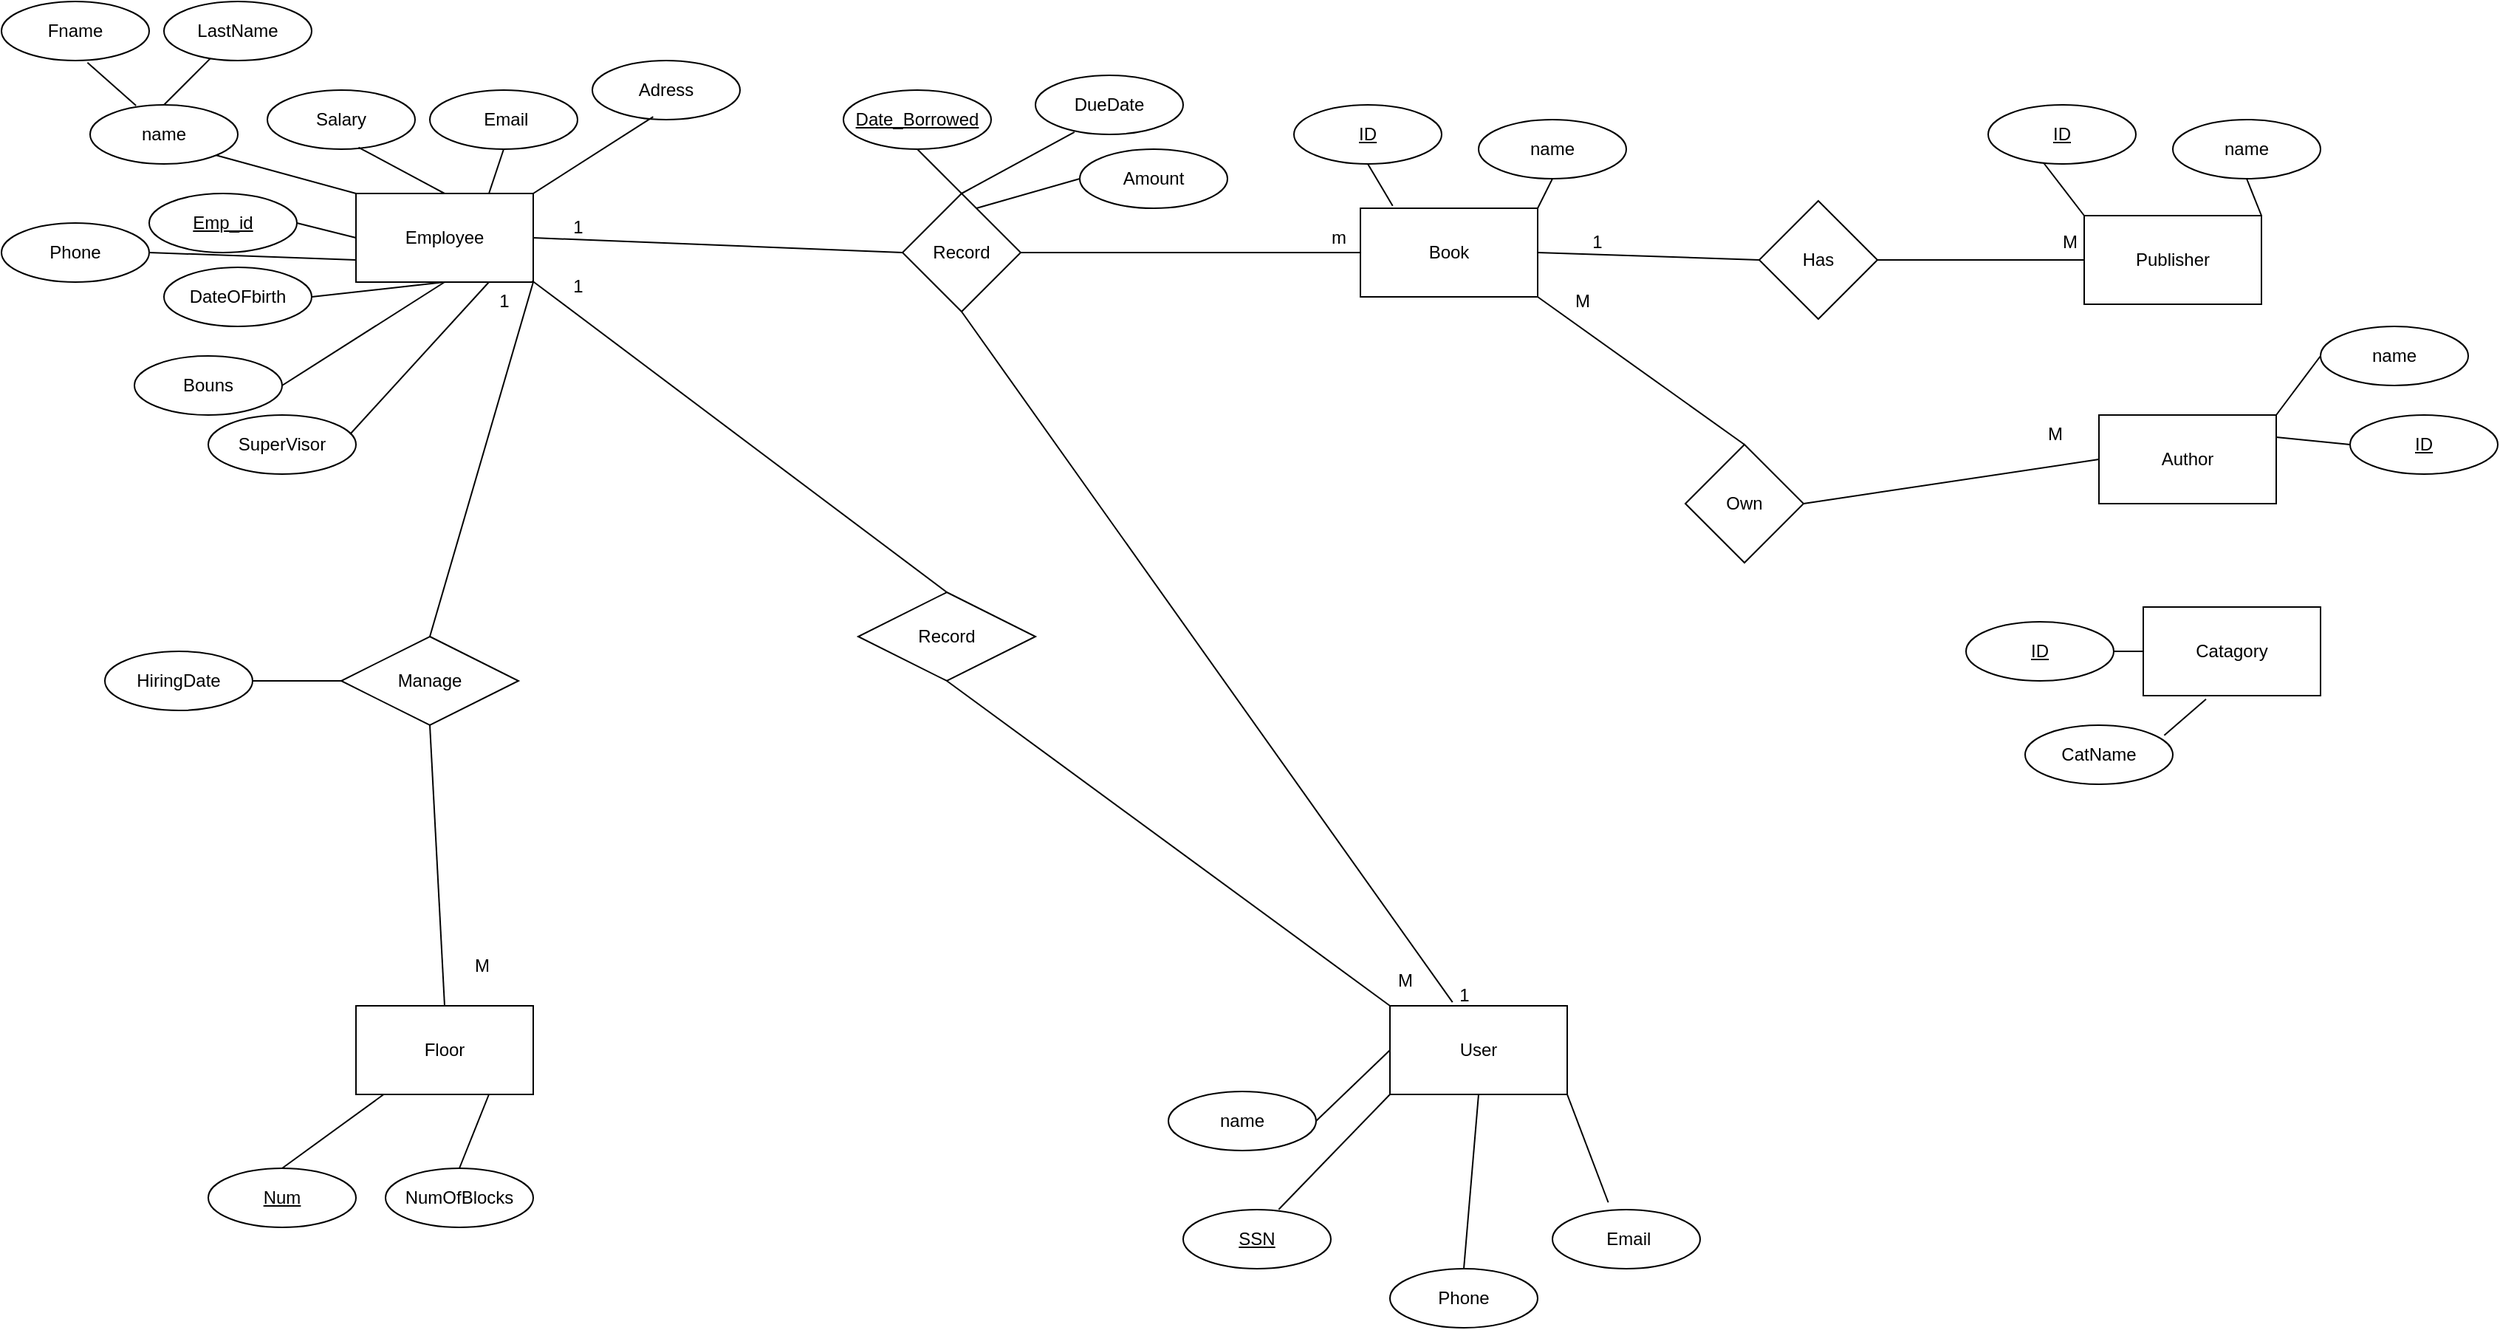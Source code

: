<mxfile version="24.5.3" type="device">
  <diagram name="Page-1" id="QOAjS-sZBhxPhONLsg_z">
    <mxGraphModel dx="2368" dy="731" grid="1" gridSize="10" guides="1" tooltips="1" connect="1" arrows="1" fold="1" page="1" pageScale="1" pageWidth="850" pageHeight="1100" math="0" shadow="0">
      <root>
        <mxCell id="0" />
        <mxCell id="1" parent="0" />
        <mxCell id="lboVjkQv_OvwGQ1xK2vI-1" value="Employee" style="rounded=0;whiteSpace=wrap;html=1;" parent="1" vertex="1">
          <mxGeometry x="20" y="220" width="120" height="60" as="geometry" />
        </mxCell>
        <mxCell id="lboVjkQv_OvwGQ1xK2vI-2" value="Floor" style="rounded=0;whiteSpace=wrap;html=1;" parent="1" vertex="1">
          <mxGeometry x="20" y="770" width="120" height="60" as="geometry" />
        </mxCell>
        <mxCell id="lboVjkQv_OvwGQ1xK2vI-3" value="User" style="rounded=0;whiteSpace=wrap;html=1;" parent="1" vertex="1">
          <mxGeometry x="720" y="770" width="120" height="60" as="geometry" />
        </mxCell>
        <mxCell id="lboVjkQv_OvwGQ1xK2vI-4" value="Book" style="rounded=0;whiteSpace=wrap;html=1;" parent="1" vertex="1">
          <mxGeometry x="700" y="230" width="120" height="60" as="geometry" />
        </mxCell>
        <mxCell id="RXQW7WH9euAII3Hrxhgl-2" value="DateOFbirth" style="ellipse;whiteSpace=wrap;html=1;align=center;" vertex="1" parent="1">
          <mxGeometry x="-110" y="270" width="100" height="40" as="geometry" />
        </mxCell>
        <mxCell id="RXQW7WH9euAII3Hrxhgl-6" value="Salary" style="ellipse;whiteSpace=wrap;html=1;align=center;" vertex="1" parent="1">
          <mxGeometry x="-40" y="150" width="100" height="40" as="geometry" />
        </mxCell>
        <mxCell id="RXQW7WH9euAII3Hrxhgl-7" value="Fname" style="ellipse;whiteSpace=wrap;html=1;align=center;" vertex="1" parent="1">
          <mxGeometry x="-220" y="90" width="100" height="40" as="geometry" />
        </mxCell>
        <mxCell id="RXQW7WH9euAII3Hrxhgl-8" value="name" style="ellipse;whiteSpace=wrap;html=1;align=center;" vertex="1" parent="1">
          <mxGeometry x="-160" y="160" width="100" height="40" as="geometry" />
        </mxCell>
        <mxCell id="RXQW7WH9euAII3Hrxhgl-9" value="LastName" style="ellipse;whiteSpace=wrap;html=1;align=center;" vertex="1" parent="1">
          <mxGeometry x="-110" y="90" width="100" height="40" as="geometry" />
        </mxCell>
        <mxCell id="RXQW7WH9euAII3Hrxhgl-10" value="&amp;nbsp;Email" style="ellipse;whiteSpace=wrap;html=1;align=center;" vertex="1" parent="1">
          <mxGeometry x="70" y="150" width="100" height="40" as="geometry" />
        </mxCell>
        <mxCell id="RXQW7WH9euAII3Hrxhgl-11" value="Emp_id" style="ellipse;whiteSpace=wrap;html=1;align=center;fontStyle=4;" vertex="1" parent="1">
          <mxGeometry x="-120" y="220" width="100" height="40" as="geometry" />
        </mxCell>
        <mxCell id="RXQW7WH9euAII3Hrxhgl-13" value="Phone" style="ellipse;whiteSpace=wrap;html=1;align=center;" vertex="1" parent="1">
          <mxGeometry x="-220" y="240" width="100" height="40" as="geometry" />
        </mxCell>
        <mxCell id="RXQW7WH9euAII3Hrxhgl-14" value="Adress" style="ellipse;whiteSpace=wrap;html=1;align=center;" vertex="1" parent="1">
          <mxGeometry x="180" y="130" width="100" height="40" as="geometry" />
        </mxCell>
        <mxCell id="RXQW7WH9euAII3Hrxhgl-15" value="Bouns" style="ellipse;whiteSpace=wrap;html=1;align=center;" vertex="1" parent="1">
          <mxGeometry x="-130" y="330" width="100" height="40" as="geometry" />
        </mxCell>
        <mxCell id="RXQW7WH9euAII3Hrxhgl-16" value="SuperVisor" style="ellipse;whiteSpace=wrap;html=1;align=center;" vertex="1" parent="1">
          <mxGeometry x="-80" y="370" width="100" height="40" as="geometry" />
        </mxCell>
        <mxCell id="RXQW7WH9euAII3Hrxhgl-35" value="" style="endArrow=none;html=1;rounded=0;entryX=0.412;entryY=0.951;entryDx=0;entryDy=0;entryPerimeter=0;exitX=1;exitY=0;exitDx=0;exitDy=0;" edge="1" parent="1" source="lboVjkQv_OvwGQ1xK2vI-1" target="RXQW7WH9euAII3Hrxhgl-14">
          <mxGeometry relative="1" as="geometry">
            <mxPoint x="30" y="290" as="sourcePoint" />
            <mxPoint x="190" y="290" as="targetPoint" />
          </mxGeometry>
        </mxCell>
        <mxCell id="RXQW7WH9euAII3Hrxhgl-44" value="" style="endArrow=none;html=1;rounded=0;exitX=0.75;exitY=1;exitDx=0;exitDy=0;" edge="1" parent="1" source="lboVjkQv_OvwGQ1xK2vI-1">
          <mxGeometry relative="1" as="geometry">
            <mxPoint x="230" y="310" as="sourcePoint" />
            <mxPoint x="16" y="383" as="targetPoint" />
          </mxGeometry>
        </mxCell>
        <mxCell id="RXQW7WH9euAII3Hrxhgl-45" value="" style="endArrow=none;html=1;rounded=0;entryX=1;entryY=0.5;entryDx=0;entryDy=0;exitX=0.5;exitY=1;exitDx=0;exitDy=0;" edge="1" parent="1" source="lboVjkQv_OvwGQ1xK2vI-1" target="RXQW7WH9euAII3Hrxhgl-15">
          <mxGeometry relative="1" as="geometry">
            <mxPoint x="240" y="320" as="sourcePoint" />
            <mxPoint x="321" y="268" as="targetPoint" />
          </mxGeometry>
        </mxCell>
        <mxCell id="RXQW7WH9euAII3Hrxhgl-46" value="" style="endArrow=none;html=1;rounded=0;entryX=1;entryY=0.5;entryDx=0;entryDy=0;exitX=0.5;exitY=1;exitDx=0;exitDy=0;" edge="1" parent="1" source="lboVjkQv_OvwGQ1xK2vI-1" target="RXQW7WH9euAII3Hrxhgl-2">
          <mxGeometry relative="1" as="geometry">
            <mxPoint x="250" y="330" as="sourcePoint" />
            <mxPoint x="331" y="278" as="targetPoint" />
          </mxGeometry>
        </mxCell>
        <mxCell id="RXQW7WH9euAII3Hrxhgl-47" value="" style="endArrow=none;html=1;rounded=0;entryX=1;entryY=0.5;entryDx=0;entryDy=0;exitX=0;exitY=0.75;exitDx=0;exitDy=0;" edge="1" parent="1" source="lboVjkQv_OvwGQ1xK2vI-1" target="RXQW7WH9euAII3Hrxhgl-13">
          <mxGeometry relative="1" as="geometry">
            <mxPoint x="260" y="340" as="sourcePoint" />
            <mxPoint x="341" y="288" as="targetPoint" />
          </mxGeometry>
        </mxCell>
        <mxCell id="RXQW7WH9euAII3Hrxhgl-48" value="" style="endArrow=none;html=1;rounded=0;entryX=0;entryY=0.5;entryDx=0;entryDy=0;exitX=1;exitY=0.5;exitDx=0;exitDy=0;" edge="1" parent="1" source="RXQW7WH9euAII3Hrxhgl-11" target="lboVjkQv_OvwGQ1xK2vI-1">
          <mxGeometry relative="1" as="geometry">
            <mxPoint x="270" y="350" as="sourcePoint" />
            <mxPoint x="351" y="298" as="targetPoint" />
          </mxGeometry>
        </mxCell>
        <mxCell id="RXQW7WH9euAII3Hrxhgl-49" value="" style="endArrow=none;html=1;rounded=0;entryX=0.311;entryY=0.013;entryDx=0;entryDy=0;entryPerimeter=0;exitX=0.582;exitY=1.034;exitDx=0;exitDy=0;exitPerimeter=0;" edge="1" parent="1" source="RXQW7WH9euAII3Hrxhgl-7" target="RXQW7WH9euAII3Hrxhgl-8">
          <mxGeometry relative="1" as="geometry">
            <mxPoint x="280" y="360" as="sourcePoint" />
            <mxPoint x="361" y="308" as="targetPoint" />
          </mxGeometry>
        </mxCell>
        <mxCell id="RXQW7WH9euAII3Hrxhgl-50" value="" style="endArrow=none;html=1;rounded=0;entryX=1;entryY=1;entryDx=0;entryDy=0;exitX=0;exitY=0;exitDx=0;exitDy=0;" edge="1" parent="1" source="lboVjkQv_OvwGQ1xK2vI-1" target="RXQW7WH9euAII3Hrxhgl-8">
          <mxGeometry relative="1" as="geometry">
            <mxPoint x="290" y="370" as="sourcePoint" />
            <mxPoint x="371" y="318" as="targetPoint" />
          </mxGeometry>
        </mxCell>
        <mxCell id="RXQW7WH9euAII3Hrxhgl-51" value="" style="endArrow=none;html=1;rounded=0;exitX=0.5;exitY=0;exitDx=0;exitDy=0;" edge="1" parent="1" source="RXQW7WH9euAII3Hrxhgl-8" target="RXQW7WH9euAII3Hrxhgl-9">
          <mxGeometry relative="1" as="geometry">
            <mxPoint x="300" y="380" as="sourcePoint" />
            <mxPoint x="381" y="328" as="targetPoint" />
          </mxGeometry>
        </mxCell>
        <mxCell id="RXQW7WH9euAII3Hrxhgl-52" value="" style="endArrow=none;html=1;rounded=0;entryX=0.617;entryY=0.969;entryDx=0;entryDy=0;entryPerimeter=0;exitX=0.5;exitY=0;exitDx=0;exitDy=0;" edge="1" parent="1" source="lboVjkQv_OvwGQ1xK2vI-1" target="RXQW7WH9euAII3Hrxhgl-6">
          <mxGeometry relative="1" as="geometry">
            <mxPoint x="310" y="390" as="sourcePoint" />
            <mxPoint x="391" y="338" as="targetPoint" />
          </mxGeometry>
        </mxCell>
        <mxCell id="RXQW7WH9euAII3Hrxhgl-53" value="" style="endArrow=none;html=1;rounded=0;entryX=0.5;entryY=1;entryDx=0;entryDy=0;exitX=0.75;exitY=0;exitDx=0;exitDy=0;" edge="1" parent="1" source="lboVjkQv_OvwGQ1xK2vI-1" target="RXQW7WH9euAII3Hrxhgl-10">
          <mxGeometry relative="1" as="geometry">
            <mxPoint x="320" y="400" as="sourcePoint" />
            <mxPoint x="401" y="348" as="targetPoint" />
          </mxGeometry>
        </mxCell>
        <mxCell id="RXQW7WH9euAII3Hrxhgl-56" value="Num" style="ellipse;whiteSpace=wrap;html=1;align=center;fontStyle=4;" vertex="1" parent="1">
          <mxGeometry x="-80" y="880" width="100" height="40" as="geometry" />
        </mxCell>
        <mxCell id="RXQW7WH9euAII3Hrxhgl-57" value="NumOfBlocks" style="ellipse;whiteSpace=wrap;html=1;align=center;" vertex="1" parent="1">
          <mxGeometry x="40" y="880" width="100" height="40" as="geometry" />
        </mxCell>
        <mxCell id="RXQW7WH9euAII3Hrxhgl-58" value="" style="endArrow=none;html=1;rounded=0;exitX=0.5;exitY=0;exitDx=0;exitDy=0;" edge="1" parent="1" source="RXQW7WH9euAII3Hrxhgl-56" target="lboVjkQv_OvwGQ1xK2vI-2">
          <mxGeometry relative="1" as="geometry">
            <mxPoint x="154" y="667" as="sourcePoint" />
            <mxPoint x="60" y="770" as="targetPoint" />
          </mxGeometry>
        </mxCell>
        <mxCell id="RXQW7WH9euAII3Hrxhgl-59" value="" style="endArrow=none;html=1;rounded=0;exitX=0.5;exitY=0;exitDx=0;exitDy=0;entryX=0.75;entryY=1;entryDx=0;entryDy=0;" edge="1" parent="1" source="RXQW7WH9euAII3Hrxhgl-57" target="lboVjkQv_OvwGQ1xK2vI-2">
          <mxGeometry relative="1" as="geometry">
            <mxPoint x="130" y="300" as="sourcePoint" />
            <mxPoint x="36" y="403" as="targetPoint" />
          </mxGeometry>
        </mxCell>
        <mxCell id="RXQW7WH9euAII3Hrxhgl-60" value="Manage" style="shape=rhombus;perimeter=rhombusPerimeter;whiteSpace=wrap;html=1;align=center;" vertex="1" parent="1">
          <mxGeometry x="10" y="520" width="120" height="60" as="geometry" />
        </mxCell>
        <mxCell id="RXQW7WH9euAII3Hrxhgl-61" value="" style="endArrow=none;html=1;rounded=0;exitX=0.5;exitY=0;exitDx=0;exitDy=0;entryX=1;entryY=1;entryDx=0;entryDy=0;" edge="1" parent="1" source="RXQW7WH9euAII3Hrxhgl-60" target="lboVjkQv_OvwGQ1xK2vI-1">
          <mxGeometry relative="1" as="geometry">
            <mxPoint x="120" y="290" as="sourcePoint" />
            <mxPoint x="120" y="270" as="targetPoint" />
          </mxGeometry>
        </mxCell>
        <mxCell id="RXQW7WH9euAII3Hrxhgl-62" value="" style="endArrow=none;html=1;rounded=0;exitX=0.5;exitY=0;exitDx=0;exitDy=0;entryX=0.5;entryY=1;entryDx=0;entryDy=0;" edge="1" parent="1" source="lboVjkQv_OvwGQ1xK2vI-2" target="RXQW7WH9euAII3Hrxhgl-60">
          <mxGeometry relative="1" as="geometry">
            <mxPoint x="80" y="530" as="sourcePoint" />
            <mxPoint x="150" y="290" as="targetPoint" />
          </mxGeometry>
        </mxCell>
        <mxCell id="RXQW7WH9euAII3Hrxhgl-63" value="1" style="text;html=1;align=center;verticalAlign=middle;resizable=0;points=[];autosize=1;strokeColor=none;fillColor=none;" vertex="1" parent="1">
          <mxGeometry x="105" y="278" width="30" height="30" as="geometry" />
        </mxCell>
        <mxCell id="RXQW7WH9euAII3Hrxhgl-65" value="HiringDate" style="ellipse;whiteSpace=wrap;html=1;align=center;" vertex="1" parent="1">
          <mxGeometry x="-150" y="530" width="100" height="40" as="geometry" />
        </mxCell>
        <mxCell id="RXQW7WH9euAII3Hrxhgl-66" value="" style="endArrow=none;html=1;rounded=0;exitX=1;exitY=0.5;exitDx=0;exitDy=0;entryX=0;entryY=0.5;entryDx=0;entryDy=0;" edge="1" parent="1" source="RXQW7WH9euAII3Hrxhgl-65" target="RXQW7WH9euAII3Hrxhgl-60">
          <mxGeometry relative="1" as="geometry">
            <mxPoint x="210" y="550" as="sourcePoint" />
            <mxPoint x="370" y="550" as="targetPoint" />
          </mxGeometry>
        </mxCell>
        <mxCell id="RXQW7WH9euAII3Hrxhgl-67" value="M" style="text;html=1;align=center;verticalAlign=middle;resizable=0;points=[];autosize=1;strokeColor=none;fillColor=none;" vertex="1" parent="1">
          <mxGeometry x="90" y="728" width="30" height="30" as="geometry" />
        </mxCell>
        <mxCell id="RXQW7WH9euAII3Hrxhgl-69" value="Record" style="shape=rhombus;perimeter=rhombusPerimeter;whiteSpace=wrap;html=1;align=center;" vertex="1" parent="1">
          <mxGeometry x="360" y="490" width="120" height="60" as="geometry" />
        </mxCell>
        <mxCell id="RXQW7WH9euAII3Hrxhgl-70" value="" style="endArrow=none;html=1;rounded=0;exitX=0.5;exitY=0;exitDx=0;exitDy=0;entryX=1.143;entryY=0.037;entryDx=0;entryDy=0;entryPerimeter=0;" edge="1" parent="1" source="RXQW7WH9euAII3Hrxhgl-69" target="RXQW7WH9euAII3Hrxhgl-63">
          <mxGeometry relative="1" as="geometry">
            <mxPoint x="80" y="530" as="sourcePoint" />
            <mxPoint x="150" y="290" as="targetPoint" />
          </mxGeometry>
        </mxCell>
        <mxCell id="RXQW7WH9euAII3Hrxhgl-71" value="" style="endArrow=none;html=1;rounded=0;entryX=0;entryY=0;entryDx=0;entryDy=0;exitX=0.5;exitY=1;exitDx=0;exitDy=0;" edge="1" parent="1" source="RXQW7WH9euAII3Hrxhgl-69" target="lboVjkQv_OvwGQ1xK2vI-3">
          <mxGeometry relative="1" as="geometry">
            <mxPoint x="340" y="520" as="sourcePoint" />
            <mxPoint x="500" y="520" as="targetPoint" />
          </mxGeometry>
        </mxCell>
        <mxCell id="RXQW7WH9euAII3Hrxhgl-73" value="name" style="ellipse;whiteSpace=wrap;html=1;align=center;" vertex="1" parent="1">
          <mxGeometry x="570" y="828" width="100" height="40" as="geometry" />
        </mxCell>
        <mxCell id="RXQW7WH9euAII3Hrxhgl-74" value="Phone" style="ellipse;whiteSpace=wrap;html=1;align=center;" vertex="1" parent="1">
          <mxGeometry x="720" y="948" width="100" height="40" as="geometry" />
        </mxCell>
        <mxCell id="RXQW7WH9euAII3Hrxhgl-77" value="SSN" style="ellipse;whiteSpace=wrap;html=1;align=center;fontStyle=4;" vertex="1" parent="1">
          <mxGeometry x="580" y="908" width="100" height="40" as="geometry" />
        </mxCell>
        <mxCell id="RXQW7WH9euAII3Hrxhgl-78" value="&amp;nbsp;Email" style="ellipse;whiteSpace=wrap;html=1;align=center;" vertex="1" parent="1">
          <mxGeometry x="830" y="908" width="100" height="40" as="geometry" />
        </mxCell>
        <mxCell id="RXQW7WH9euAII3Hrxhgl-79" value="" style="endArrow=none;html=1;rounded=0;entryX=1;entryY=0.5;entryDx=0;entryDy=0;exitX=0;exitY=0.5;exitDx=0;exitDy=0;" edge="1" parent="1" source="lboVjkQv_OvwGQ1xK2vI-3" target="RXQW7WH9euAII3Hrxhgl-73">
          <mxGeometry relative="1" as="geometry">
            <mxPoint x="330" y="648" as="sourcePoint" />
            <mxPoint x="630" y="868" as="targetPoint" />
          </mxGeometry>
        </mxCell>
        <mxCell id="RXQW7WH9euAII3Hrxhgl-80" value="" style="endArrow=none;html=1;rounded=0;entryX=0;entryY=1;entryDx=0;entryDy=0;exitX=0.647;exitY=-0.004;exitDx=0;exitDy=0;exitPerimeter=0;" edge="1" parent="1" source="RXQW7WH9euAII3Hrxhgl-77" target="lboVjkQv_OvwGQ1xK2vI-3">
          <mxGeometry relative="1" as="geometry">
            <mxPoint x="440" y="570" as="sourcePoint" />
            <mxPoint x="740" y="790" as="targetPoint" />
          </mxGeometry>
        </mxCell>
        <mxCell id="RXQW7WH9euAII3Hrxhgl-81" value="" style="endArrow=none;html=1;rounded=0;entryX=0.5;entryY=1;entryDx=0;entryDy=0;exitX=0.5;exitY=0;exitDx=0;exitDy=0;" edge="1" parent="1" source="RXQW7WH9euAII3Hrxhgl-74" target="lboVjkQv_OvwGQ1xK2vI-3">
          <mxGeometry relative="1" as="geometry">
            <mxPoint x="655" y="918" as="sourcePoint" />
            <mxPoint x="730" y="840" as="targetPoint" />
          </mxGeometry>
        </mxCell>
        <mxCell id="RXQW7WH9euAII3Hrxhgl-82" value="" style="endArrow=none;html=1;rounded=0;entryX=1;entryY=1;entryDx=0;entryDy=0;exitX=0.378;exitY=-0.122;exitDx=0;exitDy=0;exitPerimeter=0;" edge="1" parent="1" source="RXQW7WH9euAII3Hrxhgl-78" target="lboVjkQv_OvwGQ1xK2vI-3">
          <mxGeometry relative="1" as="geometry">
            <mxPoint x="665" y="928" as="sourcePoint" />
            <mxPoint x="740" y="850" as="targetPoint" />
          </mxGeometry>
        </mxCell>
        <mxCell id="RXQW7WH9euAII3Hrxhgl-83" value="M" style="text;html=1;align=center;verticalAlign=middle;resizable=0;points=[];autosize=1;strokeColor=none;fillColor=none;" vertex="1" parent="1">
          <mxGeometry x="715" y="738" width="30" height="30" as="geometry" />
        </mxCell>
        <mxCell id="RXQW7WH9euAII3Hrxhgl-84" value="1" style="text;html=1;align=center;verticalAlign=middle;resizable=0;points=[];autosize=1;strokeColor=none;fillColor=none;" vertex="1" parent="1">
          <mxGeometry x="155" y="268" width="30" height="30" as="geometry" />
        </mxCell>
        <mxCell id="RXQW7WH9euAII3Hrxhgl-86" value="name" style="ellipse;whiteSpace=wrap;html=1;align=center;" vertex="1" parent="1">
          <mxGeometry x="780" y="170" width="100" height="40" as="geometry" />
        </mxCell>
        <mxCell id="RXQW7WH9euAII3Hrxhgl-87" value="ID" style="ellipse;whiteSpace=wrap;html=1;align=center;fontStyle=4;" vertex="1" parent="1">
          <mxGeometry x="655" y="160" width="100" height="40" as="geometry" />
        </mxCell>
        <mxCell id="RXQW7WH9euAII3Hrxhgl-88" value="Record" style="rhombus;whiteSpace=wrap;html=1;" vertex="1" parent="1">
          <mxGeometry x="390" y="220" width="80" height="80" as="geometry" />
        </mxCell>
        <mxCell id="RXQW7WH9euAII3Hrxhgl-89" value="" style="endArrow=none;html=1;rounded=0;exitX=0;exitY=0.5;exitDx=0;exitDy=0;entryX=1;entryY=0.5;entryDx=0;entryDy=0;" edge="1" parent="1" source="RXQW7WH9euAII3Hrxhgl-88" target="lboVjkQv_OvwGQ1xK2vI-1">
          <mxGeometry relative="1" as="geometry">
            <mxPoint x="430" y="500" as="sourcePoint" />
            <mxPoint x="149" y="289" as="targetPoint" />
          </mxGeometry>
        </mxCell>
        <mxCell id="RXQW7WH9euAII3Hrxhgl-92" value="" style="endArrow=none;html=1;rounded=0;exitX=1;exitY=0.5;exitDx=0;exitDy=0;entryX=0;entryY=0.5;entryDx=0;entryDy=0;fontStyle=1" edge="1" parent="1" source="RXQW7WH9euAII3Hrxhgl-88" target="lboVjkQv_OvwGQ1xK2vI-4">
          <mxGeometry relative="1" as="geometry">
            <mxPoint x="400" y="270" as="sourcePoint" />
            <mxPoint x="150" y="260" as="targetPoint" />
          </mxGeometry>
        </mxCell>
        <mxCell id="RXQW7WH9euAII3Hrxhgl-93" value="1" style="text;html=1;align=center;verticalAlign=middle;resizable=0;points=[];autosize=1;strokeColor=none;fillColor=none;" vertex="1" parent="1">
          <mxGeometry x="155" y="228" width="30" height="30" as="geometry" />
        </mxCell>
        <mxCell id="RXQW7WH9euAII3Hrxhgl-94" value="" style="endArrow=none;html=1;rounded=0;exitX=0.5;exitY=1;exitDx=0;exitDy=0;entryX=0.353;entryY=-0.04;entryDx=0;entryDy=0;entryPerimeter=0;" edge="1" parent="1" source="RXQW7WH9euAII3Hrxhgl-88" target="lboVjkQv_OvwGQ1xK2vI-3">
          <mxGeometry relative="1" as="geometry">
            <mxPoint x="480" y="270" as="sourcePoint" />
            <mxPoint x="710" y="270" as="targetPoint" />
          </mxGeometry>
        </mxCell>
        <mxCell id="RXQW7WH9euAII3Hrxhgl-98" value="DueDate" style="ellipse;whiteSpace=wrap;html=1;align=center;" vertex="1" parent="1">
          <mxGeometry x="480" y="140" width="100" height="40" as="geometry" />
        </mxCell>
        <mxCell id="RXQW7WH9euAII3Hrxhgl-99" value="Date_Borrowed" style="ellipse;whiteSpace=wrap;html=1;align=center;fontStyle=4;" vertex="1" parent="1">
          <mxGeometry x="350" y="150" width="100" height="40" as="geometry" />
        </mxCell>
        <mxCell id="RXQW7WH9euAII3Hrxhgl-100" value="" style="endArrow=none;html=1;rounded=0;exitX=0.5;exitY=0;exitDx=0;exitDy=0;entryX=0.5;entryY=1;entryDx=0;entryDy=0;" edge="1" parent="1" source="RXQW7WH9euAII3Hrxhgl-88" target="RXQW7WH9euAII3Hrxhgl-99">
          <mxGeometry relative="1" as="geometry">
            <mxPoint x="480" y="270" as="sourcePoint" />
            <mxPoint x="710" y="270" as="targetPoint" />
          </mxGeometry>
        </mxCell>
        <mxCell id="RXQW7WH9euAII3Hrxhgl-101" value="" style="endArrow=none;html=1;rounded=0;exitX=0.5;exitY=0;exitDx=0;exitDy=0;entryX=0.264;entryY=0.96;entryDx=0;entryDy=0;entryPerimeter=0;" edge="1" parent="1" source="RXQW7WH9euAII3Hrxhgl-88" target="RXQW7WH9euAII3Hrxhgl-98">
          <mxGeometry relative="1" as="geometry">
            <mxPoint x="490" y="280" as="sourcePoint" />
            <mxPoint x="720" y="280" as="targetPoint" />
          </mxGeometry>
        </mxCell>
        <mxCell id="RXQW7WH9euAII3Hrxhgl-102" value="m" style="text;html=1;align=center;verticalAlign=middle;resizable=0;points=[];autosize=1;strokeColor=none;fillColor=none;" vertex="1" parent="1">
          <mxGeometry x="670" y="235" width="30" height="30" as="geometry" />
        </mxCell>
        <mxCell id="RXQW7WH9euAII3Hrxhgl-103" value="1" style="text;html=1;align=center;verticalAlign=middle;resizable=0;points=[];autosize=1;strokeColor=none;fillColor=none;" vertex="1" parent="1">
          <mxGeometry x="755" y="748" width="30" height="30" as="geometry" />
        </mxCell>
        <mxCell id="RXQW7WH9euAII3Hrxhgl-104" value="Amount" style="ellipse;whiteSpace=wrap;html=1;align=center;" vertex="1" parent="1">
          <mxGeometry x="510" y="190" width="100" height="40" as="geometry" />
        </mxCell>
        <mxCell id="RXQW7WH9euAII3Hrxhgl-105" value="" style="endArrow=none;html=1;rounded=0;entryX=0;entryY=0.5;entryDx=0;entryDy=0;" edge="1" parent="1" target="RXQW7WH9euAII3Hrxhgl-104">
          <mxGeometry relative="1" as="geometry">
            <mxPoint x="440" y="230" as="sourcePoint" />
            <mxPoint x="516" y="188" as="targetPoint" />
          </mxGeometry>
        </mxCell>
        <mxCell id="RXQW7WH9euAII3Hrxhgl-106" value="Author" style="whiteSpace=wrap;html=1;" vertex="1" parent="1">
          <mxGeometry x="1200" y="370" width="120" height="60" as="geometry" />
        </mxCell>
        <mxCell id="RXQW7WH9euAII3Hrxhgl-107" value="Catagory" style="whiteSpace=wrap;html=1;" vertex="1" parent="1">
          <mxGeometry x="1230" y="500" width="120" height="60" as="geometry" />
        </mxCell>
        <mxCell id="RXQW7WH9euAII3Hrxhgl-108" value="ID" style="ellipse;whiteSpace=wrap;html=1;align=center;fontStyle=4;" vertex="1" parent="1">
          <mxGeometry x="1110" y="510" width="100" height="40" as="geometry" />
        </mxCell>
        <mxCell id="RXQW7WH9euAII3Hrxhgl-109" value="" style="endArrow=none;html=1;rounded=0;exitX=0.182;exitY=-0.028;exitDx=0;exitDy=0;entryX=0.5;entryY=1;entryDx=0;entryDy=0;exitPerimeter=0;" edge="1" parent="1" source="lboVjkQv_OvwGQ1xK2vI-4" target="RXQW7WH9euAII3Hrxhgl-87">
          <mxGeometry relative="1" as="geometry">
            <mxPoint x="480" y="270" as="sourcePoint" />
            <mxPoint x="710" y="270" as="targetPoint" />
          </mxGeometry>
        </mxCell>
        <mxCell id="RXQW7WH9euAII3Hrxhgl-110" value="" style="endArrow=none;html=1;rounded=0;exitX=1;exitY=0;exitDx=0;exitDy=0;entryX=0.5;entryY=1;entryDx=0;entryDy=0;" edge="1" parent="1" source="lboVjkQv_OvwGQ1xK2vI-4" target="RXQW7WH9euAII3Hrxhgl-86">
          <mxGeometry relative="1" as="geometry">
            <mxPoint x="732" y="238" as="sourcePoint" />
            <mxPoint x="715" y="210" as="targetPoint" />
          </mxGeometry>
        </mxCell>
        <mxCell id="RXQW7WH9euAII3Hrxhgl-111" value="" style="endArrow=none;html=1;rounded=0;entryX=0.354;entryY=1.04;entryDx=0;entryDy=0;exitX=0.942;exitY=0.172;exitDx=0;exitDy=0;exitPerimeter=0;entryPerimeter=0;" edge="1" parent="1" source="RXQW7WH9euAII3Hrxhgl-113" target="RXQW7WH9euAII3Hrxhgl-107">
          <mxGeometry relative="1" as="geometry">
            <mxPoint x="1140" y="450" as="sourcePoint" />
            <mxPoint x="725" y="220" as="targetPoint" />
          </mxGeometry>
        </mxCell>
        <mxCell id="RXQW7WH9euAII3Hrxhgl-112" value="" style="endArrow=none;html=1;rounded=0;exitX=0;exitY=0.5;exitDx=0;exitDy=0;entryX=1;entryY=0.5;entryDx=0;entryDy=0;" edge="1" parent="1" source="RXQW7WH9euAII3Hrxhgl-107" target="RXQW7WH9euAII3Hrxhgl-108">
          <mxGeometry relative="1" as="geometry">
            <mxPoint x="752" y="258" as="sourcePoint" />
            <mxPoint x="735" y="230" as="targetPoint" />
          </mxGeometry>
        </mxCell>
        <mxCell id="RXQW7WH9euAII3Hrxhgl-113" value="CatName" style="ellipse;whiteSpace=wrap;html=1;align=center;" vertex="1" parent="1">
          <mxGeometry x="1150" y="580" width="100" height="40" as="geometry" />
        </mxCell>
        <mxCell id="RXQW7WH9euAII3Hrxhgl-114" value="Publisher" style="whiteSpace=wrap;html=1;" vertex="1" parent="1">
          <mxGeometry x="1190" y="235" width="120" height="60" as="geometry" />
        </mxCell>
        <mxCell id="RXQW7WH9euAII3Hrxhgl-115" value="name" style="ellipse;whiteSpace=wrap;html=1;align=center;" vertex="1" parent="1">
          <mxGeometry x="1250" y="170" width="100" height="40" as="geometry" />
        </mxCell>
        <mxCell id="RXQW7WH9euAII3Hrxhgl-116" value="ID" style="ellipse;whiteSpace=wrap;html=1;align=center;fontStyle=4;" vertex="1" parent="1">
          <mxGeometry x="1125" y="160" width="100" height="40" as="geometry" />
        </mxCell>
        <mxCell id="RXQW7WH9euAII3Hrxhgl-117" value="name" style="ellipse;whiteSpace=wrap;html=1;align=center;" vertex="1" parent="1">
          <mxGeometry x="1350" y="310" width="100" height="40" as="geometry" />
        </mxCell>
        <mxCell id="RXQW7WH9euAII3Hrxhgl-118" value="ID" style="ellipse;whiteSpace=wrap;html=1;align=center;fontStyle=4;" vertex="1" parent="1">
          <mxGeometry x="1370" y="370" width="100" height="40" as="geometry" />
        </mxCell>
        <mxCell id="RXQW7WH9euAII3Hrxhgl-119" value="" style="endArrow=none;html=1;rounded=0;exitX=1;exitY=0.25;exitDx=0;exitDy=0;entryX=0;entryY=0.5;entryDx=0;entryDy=0;" edge="1" parent="1" source="RXQW7WH9euAII3Hrxhgl-106" target="RXQW7WH9euAII3Hrxhgl-118">
          <mxGeometry relative="1" as="geometry">
            <mxPoint x="732" y="238" as="sourcePoint" />
            <mxPoint x="715" y="210" as="targetPoint" />
          </mxGeometry>
        </mxCell>
        <mxCell id="RXQW7WH9euAII3Hrxhgl-120" value="" style="endArrow=none;html=1;rounded=0;exitX=0.5;exitY=1;exitDx=0;exitDy=0;entryX=1;entryY=0;entryDx=0;entryDy=0;" edge="1" parent="1" source="RXQW7WH9euAII3Hrxhgl-115" target="RXQW7WH9euAII3Hrxhgl-114">
          <mxGeometry relative="1" as="geometry">
            <mxPoint x="742" y="248" as="sourcePoint" />
            <mxPoint x="725" y="220" as="targetPoint" />
          </mxGeometry>
        </mxCell>
        <mxCell id="RXQW7WH9euAII3Hrxhgl-121" value="" style="endArrow=none;html=1;rounded=0;exitX=0;exitY=0;exitDx=0;exitDy=0;entryX=0.374;entryY=0.978;entryDx=0;entryDy=0;entryPerimeter=0;" edge="1" parent="1" source="RXQW7WH9euAII3Hrxhgl-114" target="RXQW7WH9euAII3Hrxhgl-116">
          <mxGeometry relative="1" as="geometry">
            <mxPoint x="752" y="258" as="sourcePoint" />
            <mxPoint x="735" y="230" as="targetPoint" />
          </mxGeometry>
        </mxCell>
        <mxCell id="RXQW7WH9euAII3Hrxhgl-122" value="" style="endArrow=none;html=1;rounded=0;exitX=1;exitY=0;exitDx=0;exitDy=0;entryX=0;entryY=0.5;entryDx=0;entryDy=0;" edge="1" parent="1" source="RXQW7WH9euAII3Hrxhgl-106" target="RXQW7WH9euAII3Hrxhgl-117">
          <mxGeometry relative="1" as="geometry">
            <mxPoint x="762" y="268" as="sourcePoint" />
            <mxPoint x="745" y="240" as="targetPoint" />
          </mxGeometry>
        </mxCell>
        <mxCell id="RXQW7WH9euAII3Hrxhgl-123" value="Has" style="rhombus;whiteSpace=wrap;html=1;" vertex="1" parent="1">
          <mxGeometry x="970" y="225" width="80" height="80" as="geometry" />
        </mxCell>
        <mxCell id="RXQW7WH9euAII3Hrxhgl-124" value="Own" style="rhombus;whiteSpace=wrap;html=1;" vertex="1" parent="1">
          <mxGeometry x="920" y="390" width="80" height="80" as="geometry" />
        </mxCell>
        <mxCell id="RXQW7WH9euAII3Hrxhgl-125" value="" style="endArrow=none;html=1;rounded=0;exitX=1;exitY=0.5;exitDx=0;exitDy=0;entryX=0;entryY=0.5;entryDx=0;entryDy=0;" edge="1" parent="1" source="lboVjkQv_OvwGQ1xK2vI-4" target="RXQW7WH9euAII3Hrxhgl-123">
          <mxGeometry relative="1" as="geometry">
            <mxPoint x="722" y="228" as="sourcePoint" />
            <mxPoint x="705" y="200" as="targetPoint" />
          </mxGeometry>
        </mxCell>
        <mxCell id="RXQW7WH9euAII3Hrxhgl-126" value="" style="endArrow=none;html=1;rounded=0;exitX=1;exitY=0.5;exitDx=0;exitDy=0;entryX=0;entryY=0.5;entryDx=0;entryDy=0;" edge="1" parent="1" source="RXQW7WH9euAII3Hrxhgl-123" target="RXQW7WH9euAII3Hrxhgl-114">
          <mxGeometry relative="1" as="geometry">
            <mxPoint x="732" y="238" as="sourcePoint" />
            <mxPoint x="715" y="210" as="targetPoint" />
          </mxGeometry>
        </mxCell>
        <mxCell id="RXQW7WH9euAII3Hrxhgl-127" value="M" style="text;html=1;align=center;verticalAlign=middle;resizable=0;points=[];autosize=1;strokeColor=none;fillColor=none;" vertex="1" parent="1">
          <mxGeometry x="1165" y="238" width="30" height="30" as="geometry" />
        </mxCell>
        <mxCell id="RXQW7WH9euAII3Hrxhgl-128" value="1" style="text;html=1;align=center;verticalAlign=middle;resizable=0;points=[];autosize=1;strokeColor=none;fillColor=none;" vertex="1" parent="1">
          <mxGeometry x="845" y="238" width="30" height="30" as="geometry" />
        </mxCell>
        <mxCell id="RXQW7WH9euAII3Hrxhgl-129" value="" style="endArrow=none;html=1;rounded=0;exitX=0;exitY=0.5;exitDx=0;exitDy=0;entryX=1;entryY=0.5;entryDx=0;entryDy=0;" edge="1" parent="1" source="RXQW7WH9euAII3Hrxhgl-106" target="RXQW7WH9euAII3Hrxhgl-124">
          <mxGeometry relative="1" as="geometry">
            <mxPoint x="742" y="248" as="sourcePoint" />
            <mxPoint x="725" y="220" as="targetPoint" />
          </mxGeometry>
        </mxCell>
        <mxCell id="RXQW7WH9euAII3Hrxhgl-130" value="" style="endArrow=none;html=1;rounded=0;exitX=0.5;exitY=0;exitDx=0;exitDy=0;entryX=1;entryY=1;entryDx=0;entryDy=0;" edge="1" parent="1" source="RXQW7WH9euAII3Hrxhgl-124" target="lboVjkQv_OvwGQ1xK2vI-4">
          <mxGeometry relative="1" as="geometry">
            <mxPoint x="752" y="258" as="sourcePoint" />
            <mxPoint x="735" y="230" as="targetPoint" />
          </mxGeometry>
        </mxCell>
        <mxCell id="RXQW7WH9euAII3Hrxhgl-131" value="M" style="text;html=1;align=center;verticalAlign=middle;resizable=0;points=[];autosize=1;strokeColor=none;fillColor=none;" vertex="1" parent="1">
          <mxGeometry x="1155" y="368" width="30" height="30" as="geometry" />
        </mxCell>
        <mxCell id="RXQW7WH9euAII3Hrxhgl-132" value="M" style="text;html=1;align=center;verticalAlign=middle;resizable=0;points=[];autosize=1;strokeColor=none;fillColor=none;" vertex="1" parent="1">
          <mxGeometry x="835" y="278" width="30" height="30" as="geometry" />
        </mxCell>
      </root>
    </mxGraphModel>
  </diagram>
</mxfile>
